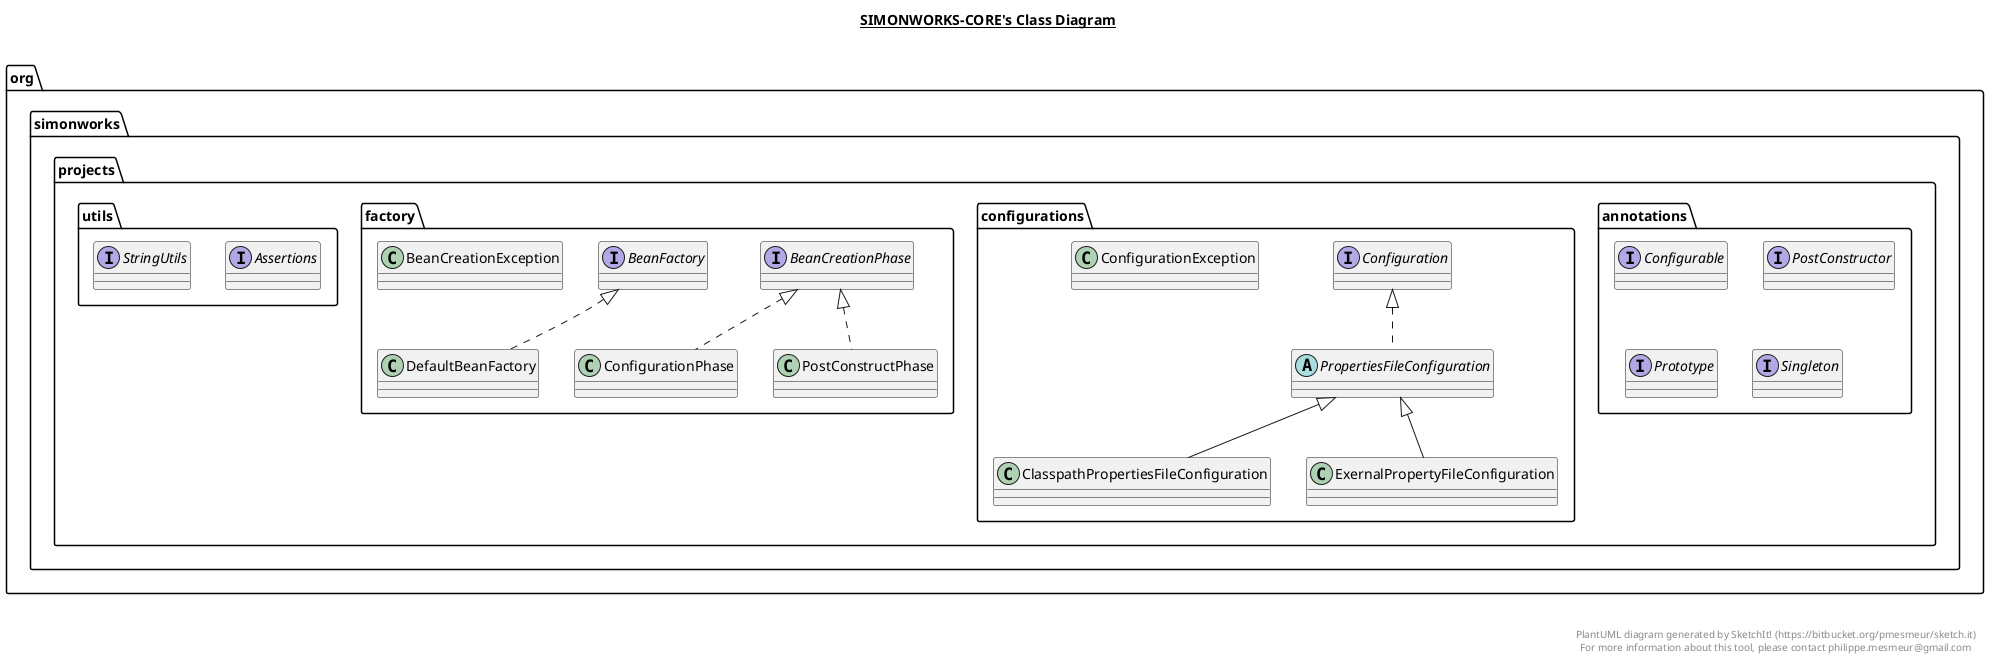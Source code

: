 @startuml

title __SIMONWORKS-CORE's Class Diagram__\n

  namespace org.simonworks.projects.annotations {
    interface org.simonworks.projects.annotations.Configurable {
    }
  }
  

  namespace org.simonworks.projects.annotations {
    interface org.simonworks.projects.annotations.PostConstructor {
    }
  }
  

  namespace org.simonworks.projects.annotations {
    interface org.simonworks.projects.annotations.Prototype {
    }
  }
  

  namespace org.simonworks.projects.annotations {
    interface org.simonworks.projects.annotations.Singleton {
    }
  }
  

  namespace org.simonworks.projects.configurations {
    class org.simonworks.projects.configurations.ClasspathPropertiesFileConfiguration {
    }
  }
  

  namespace org.simonworks.projects.configurations {
    interface org.simonworks.projects.configurations.Configuration {
    }
  }
  

  namespace org.simonworks.projects.configurations {
    class org.simonworks.projects.configurations.ConfigurationException {
    }
  }
  

  namespace org.simonworks.projects.configurations {
    class org.simonworks.projects.configurations.ExernalPropertyFileConfiguration {
    }
  }
  

  namespace org.simonworks.projects.configurations {
    abstract class org.simonworks.projects.configurations.PropertiesFileConfiguration {
    }
  }
  

  namespace org.simonworks.projects.factory {
    class org.simonworks.projects.factory.BeanCreationException {
    }
  }
  

  namespace org.simonworks.projects.factory {
    interface org.simonworks.projects.factory.BeanCreationPhase {
    }
  }
  

  namespace org.simonworks.projects.factory {
    interface org.simonworks.projects.factory.BeanFactory {
    }
  }
  

  namespace org.simonworks.projects.factory {
    class org.simonworks.projects.factory.ConfigurationPhase {
    }
  }
  

  namespace org.simonworks.projects.factory {
    class org.simonworks.projects.factory.DefaultBeanFactory {
    }
  }
  

  namespace org.simonworks.projects.factory {
    class org.simonworks.projects.factory.PostConstructPhase {
    }
  }
  

  namespace org.simonworks.projects.utils {
    interface org.simonworks.projects.utils.Assertions {
    }
  }
  

  namespace org.simonworks.projects.utils {
    interface org.simonworks.projects.utils.StringUtils {
    }
  }
  

  org.simonworks.projects.configurations.ClasspathPropertiesFileConfiguration -up-|> org.simonworks.projects.configurations.PropertiesFileConfiguration
  org.simonworks.projects.configurations.ExernalPropertyFileConfiguration -up-|> org.simonworks.projects.configurations.PropertiesFileConfiguration
  org.simonworks.projects.configurations.PropertiesFileConfiguration .up.|> org.simonworks.projects.configurations.Configuration
  org.simonworks.projects.factory.ConfigurationPhase .up.|> org.simonworks.projects.factory.BeanCreationPhase
  org.simonworks.projects.factory.DefaultBeanFactory .up.|> org.simonworks.projects.factory.BeanFactory
  org.simonworks.projects.factory.PostConstructPhase .up.|> org.simonworks.projects.factory.BeanCreationPhase


right footer


PlantUML diagram generated by SketchIt! (https://bitbucket.org/pmesmeur/sketch.it)
For more information about this tool, please contact philippe.mesmeur@gmail.com
endfooter

@enduml

